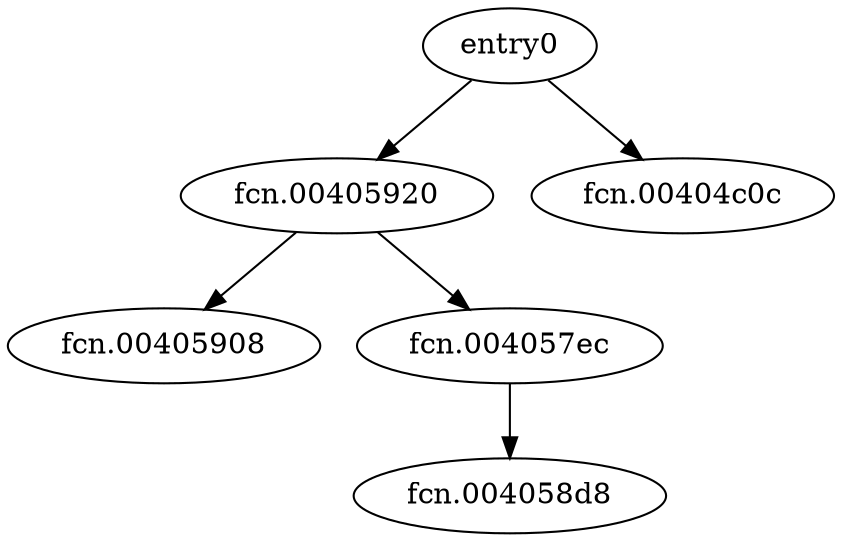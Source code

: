 digraph code {
  "0x00404b68" [label="entry0"];
  "0x00404b68" -> "0x00405920";
  "0x00405920" [label="fcn.00405920"];
  "0x00404b68" -> "0x00404c0c";
  "0x00404c0c" [label="fcn.00404c0c"];
  "0x00405920" [label="fcn.00405920"];
  "0x00405920" -> "0x00405908";
  "0x00405908" [label="fcn.00405908"];
  "0x00405920" -> "0x004057ec";
  "0x004057ec" [label="fcn.004057ec"];
  "0x004057ec" [label="fcn.004057ec"];
  "0x004057ec" -> "0x004058d8";
  "0x004058d8" [label="fcn.004058d8"];
}